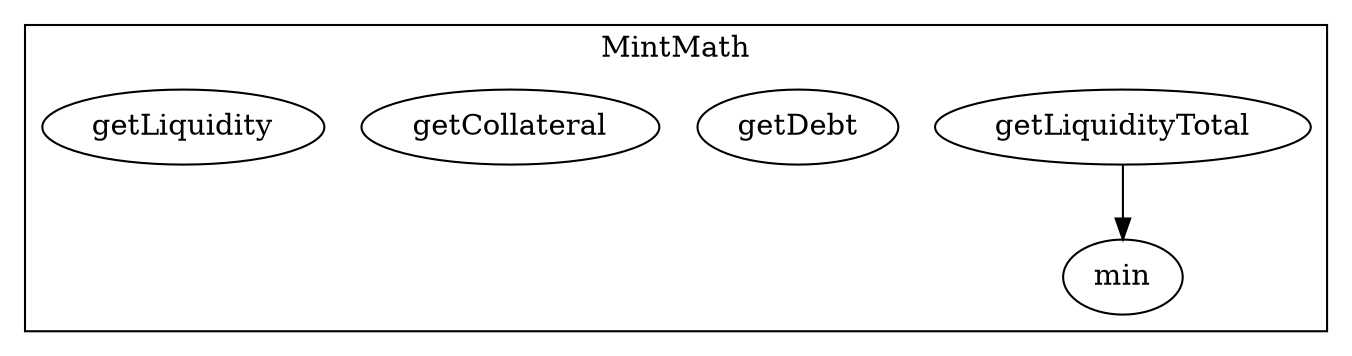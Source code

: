 strict digraph {
subgraph cluster_5174_MintMath {
label = "MintMath"
"5174_getLiquidityTotal" [label="getLiquidityTotal"]
"5174_min" [label="min"]
"5174_getDebt" [label="getDebt"]
"5174_getCollateral" [label="getCollateral"]
"5174_getLiquidity" [label="getLiquidity"]
"5174_getLiquidityTotal" -> "5174_min"
}subgraph cluster_solidity {
label = "[Solidity]"
}
}